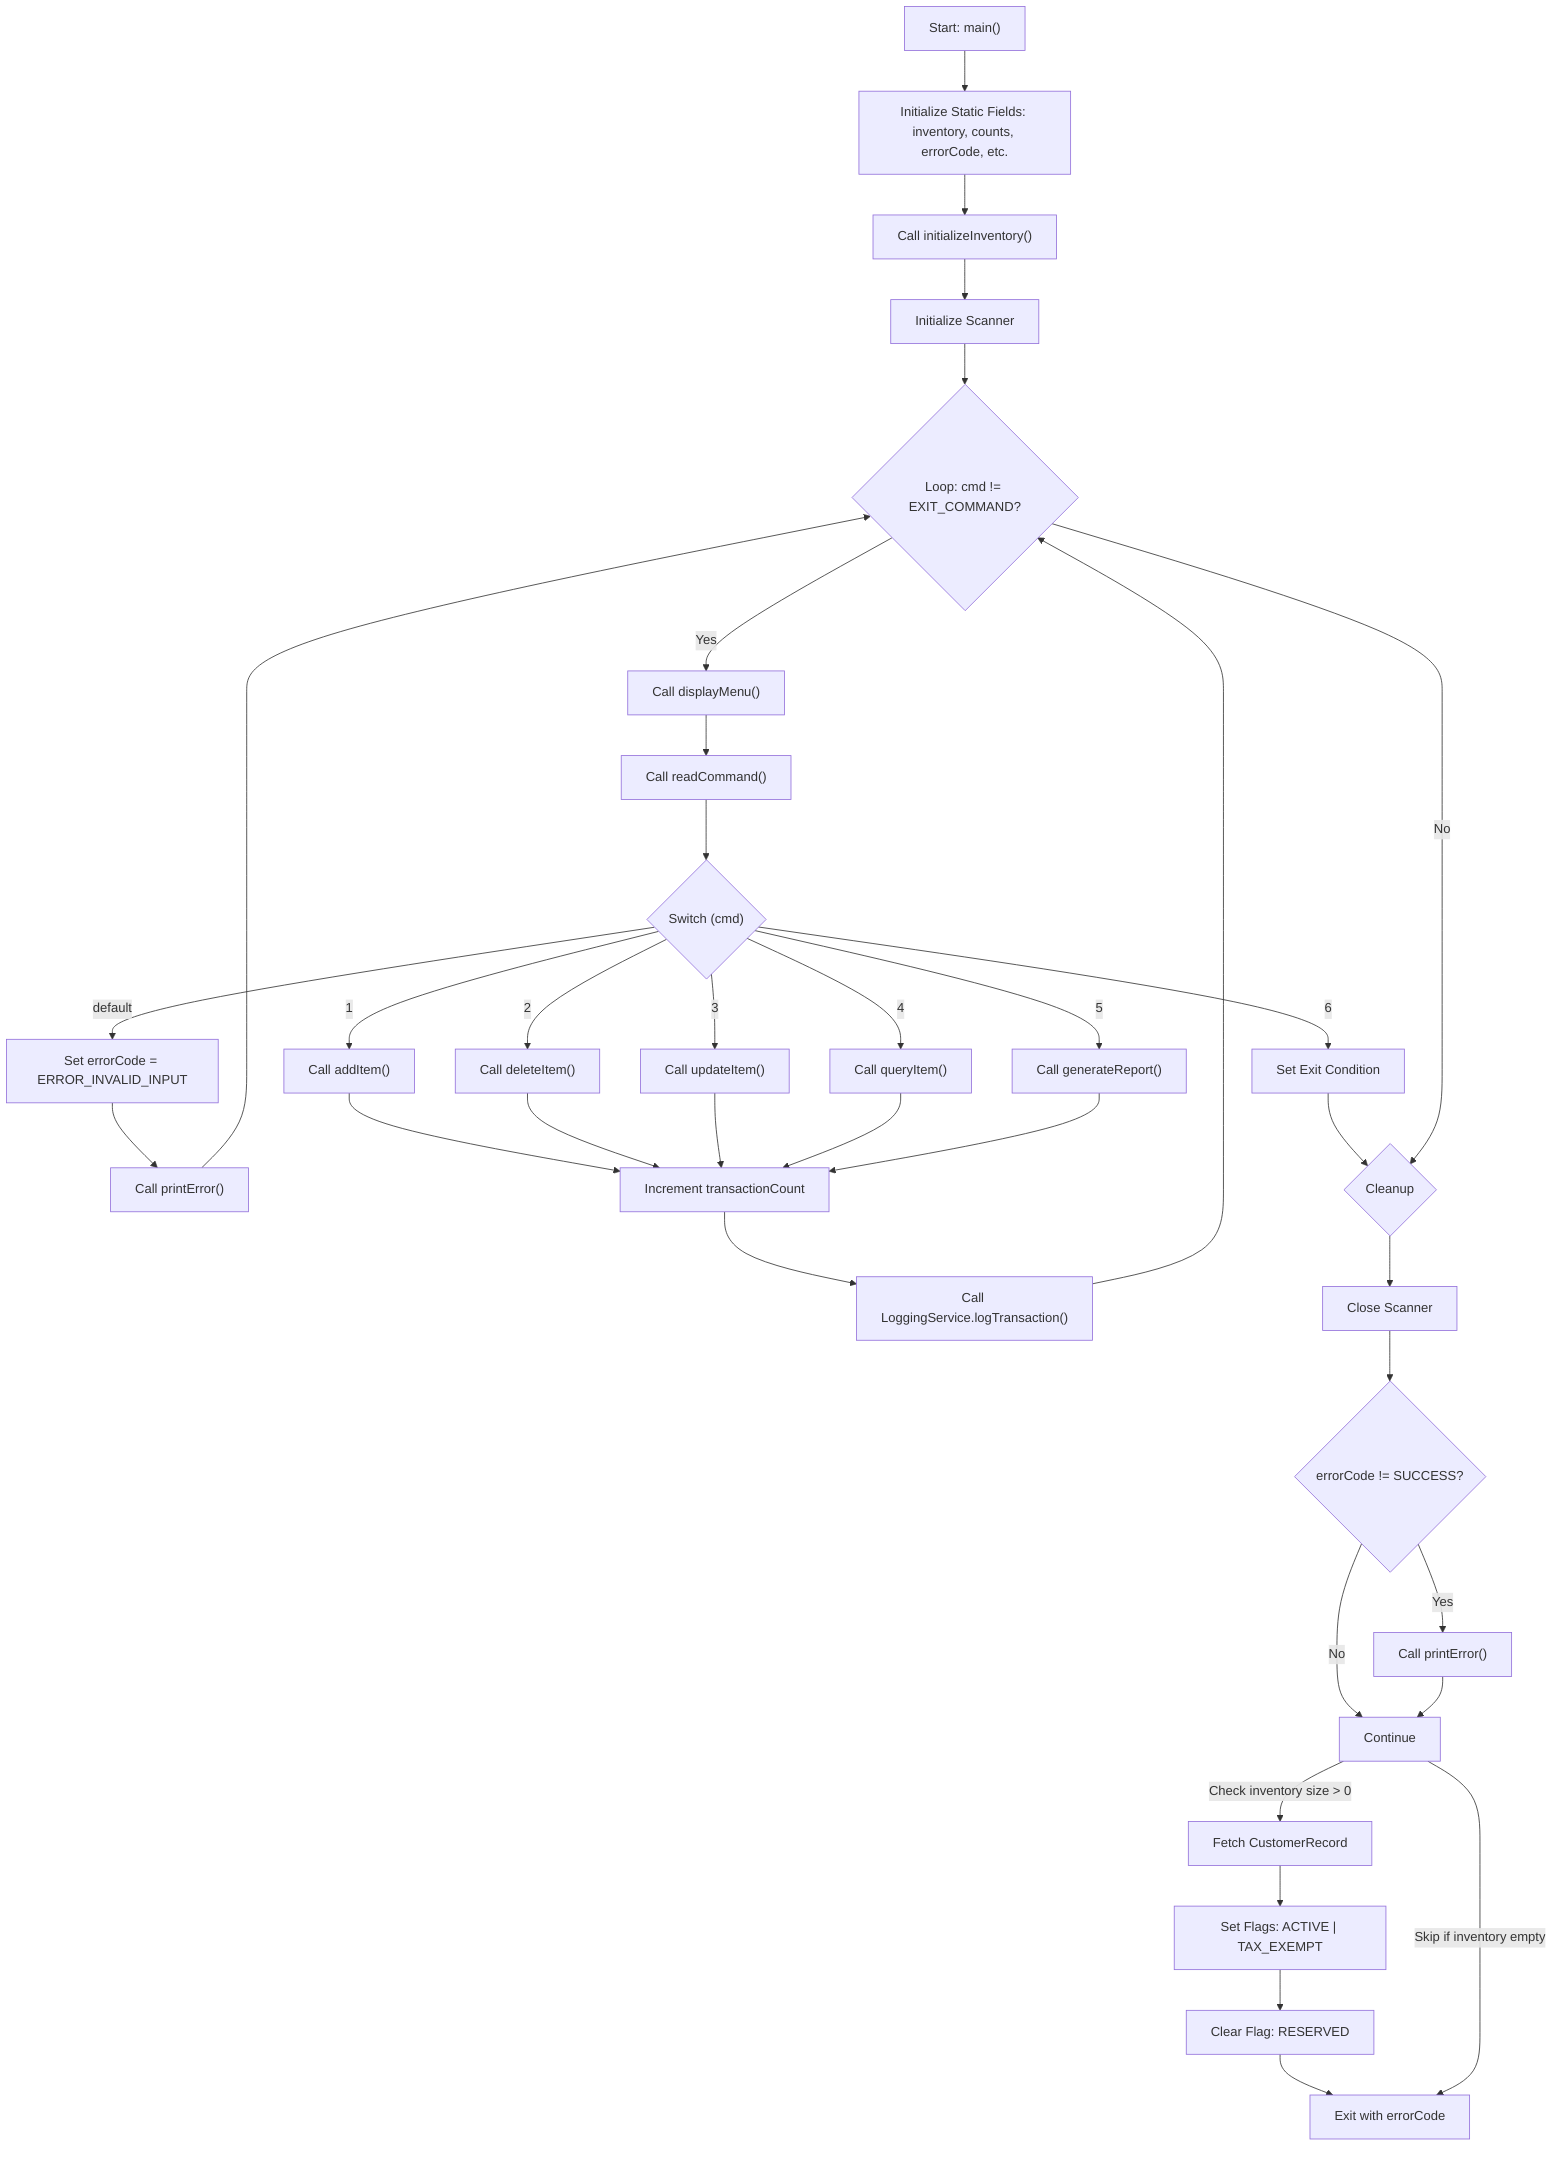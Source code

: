 graph TD
    A["Start: main()"] --> B["Initialize Static Fields: inventory, counts, errorCode, etc."]
    B --> C["Call initializeInventory()"]
    C --> D["Initialize Scanner"]
    D --> E{"Loop: cmd != EXIT_COMMAND?"}
    E -- Yes --> F["Call displayMenu()"]
    F --> G["Call readCommand()"]
    G --> H{"Switch (cmd)"}
    H -- "1" --> I["Call addItem()"]
    H -- "2" --> J["Call deleteItem()"]
    H -- "3" --> K["Call updateItem()"]
    H -- "4" --> L["Call queryItem()"]
    H -- "5" --> M["Call generateReport()"]
    H -- "6" --> N["Set Exit Condition"]
    H -- "default" --> O["Set errorCode = ERROR_INVALID_INPUT"]
    O --> P["Call printError()"]
    I --> Q["Increment transactionCount"]
    J --> Q
    K --> Q
    L --> Q
    M --> Q
    Q --> R["Call LoggingService.logTransaction()"]
    R --> E
    P --> E
    N --> S{"Cleanup"}
    E -- No --> S
    S --> T["Close Scanner"]
    T --> U{"errorCode != SUCCESS?"}
    U -- Yes --> V["Call printError()"]
    U -- No --> W["Continue"]
    V --> W
    W -- "Check inventory size > 0" --> X["Fetch CustomerRecord"]
    X --> Y["Set Flags: ACTIVE | TAX_EXEMPT"]
    Y --> Z["Clear Flag: RESERVED"]
    Z --> AA["Exit with errorCode"]
    W -- "Skip if inventory empty" --> AA